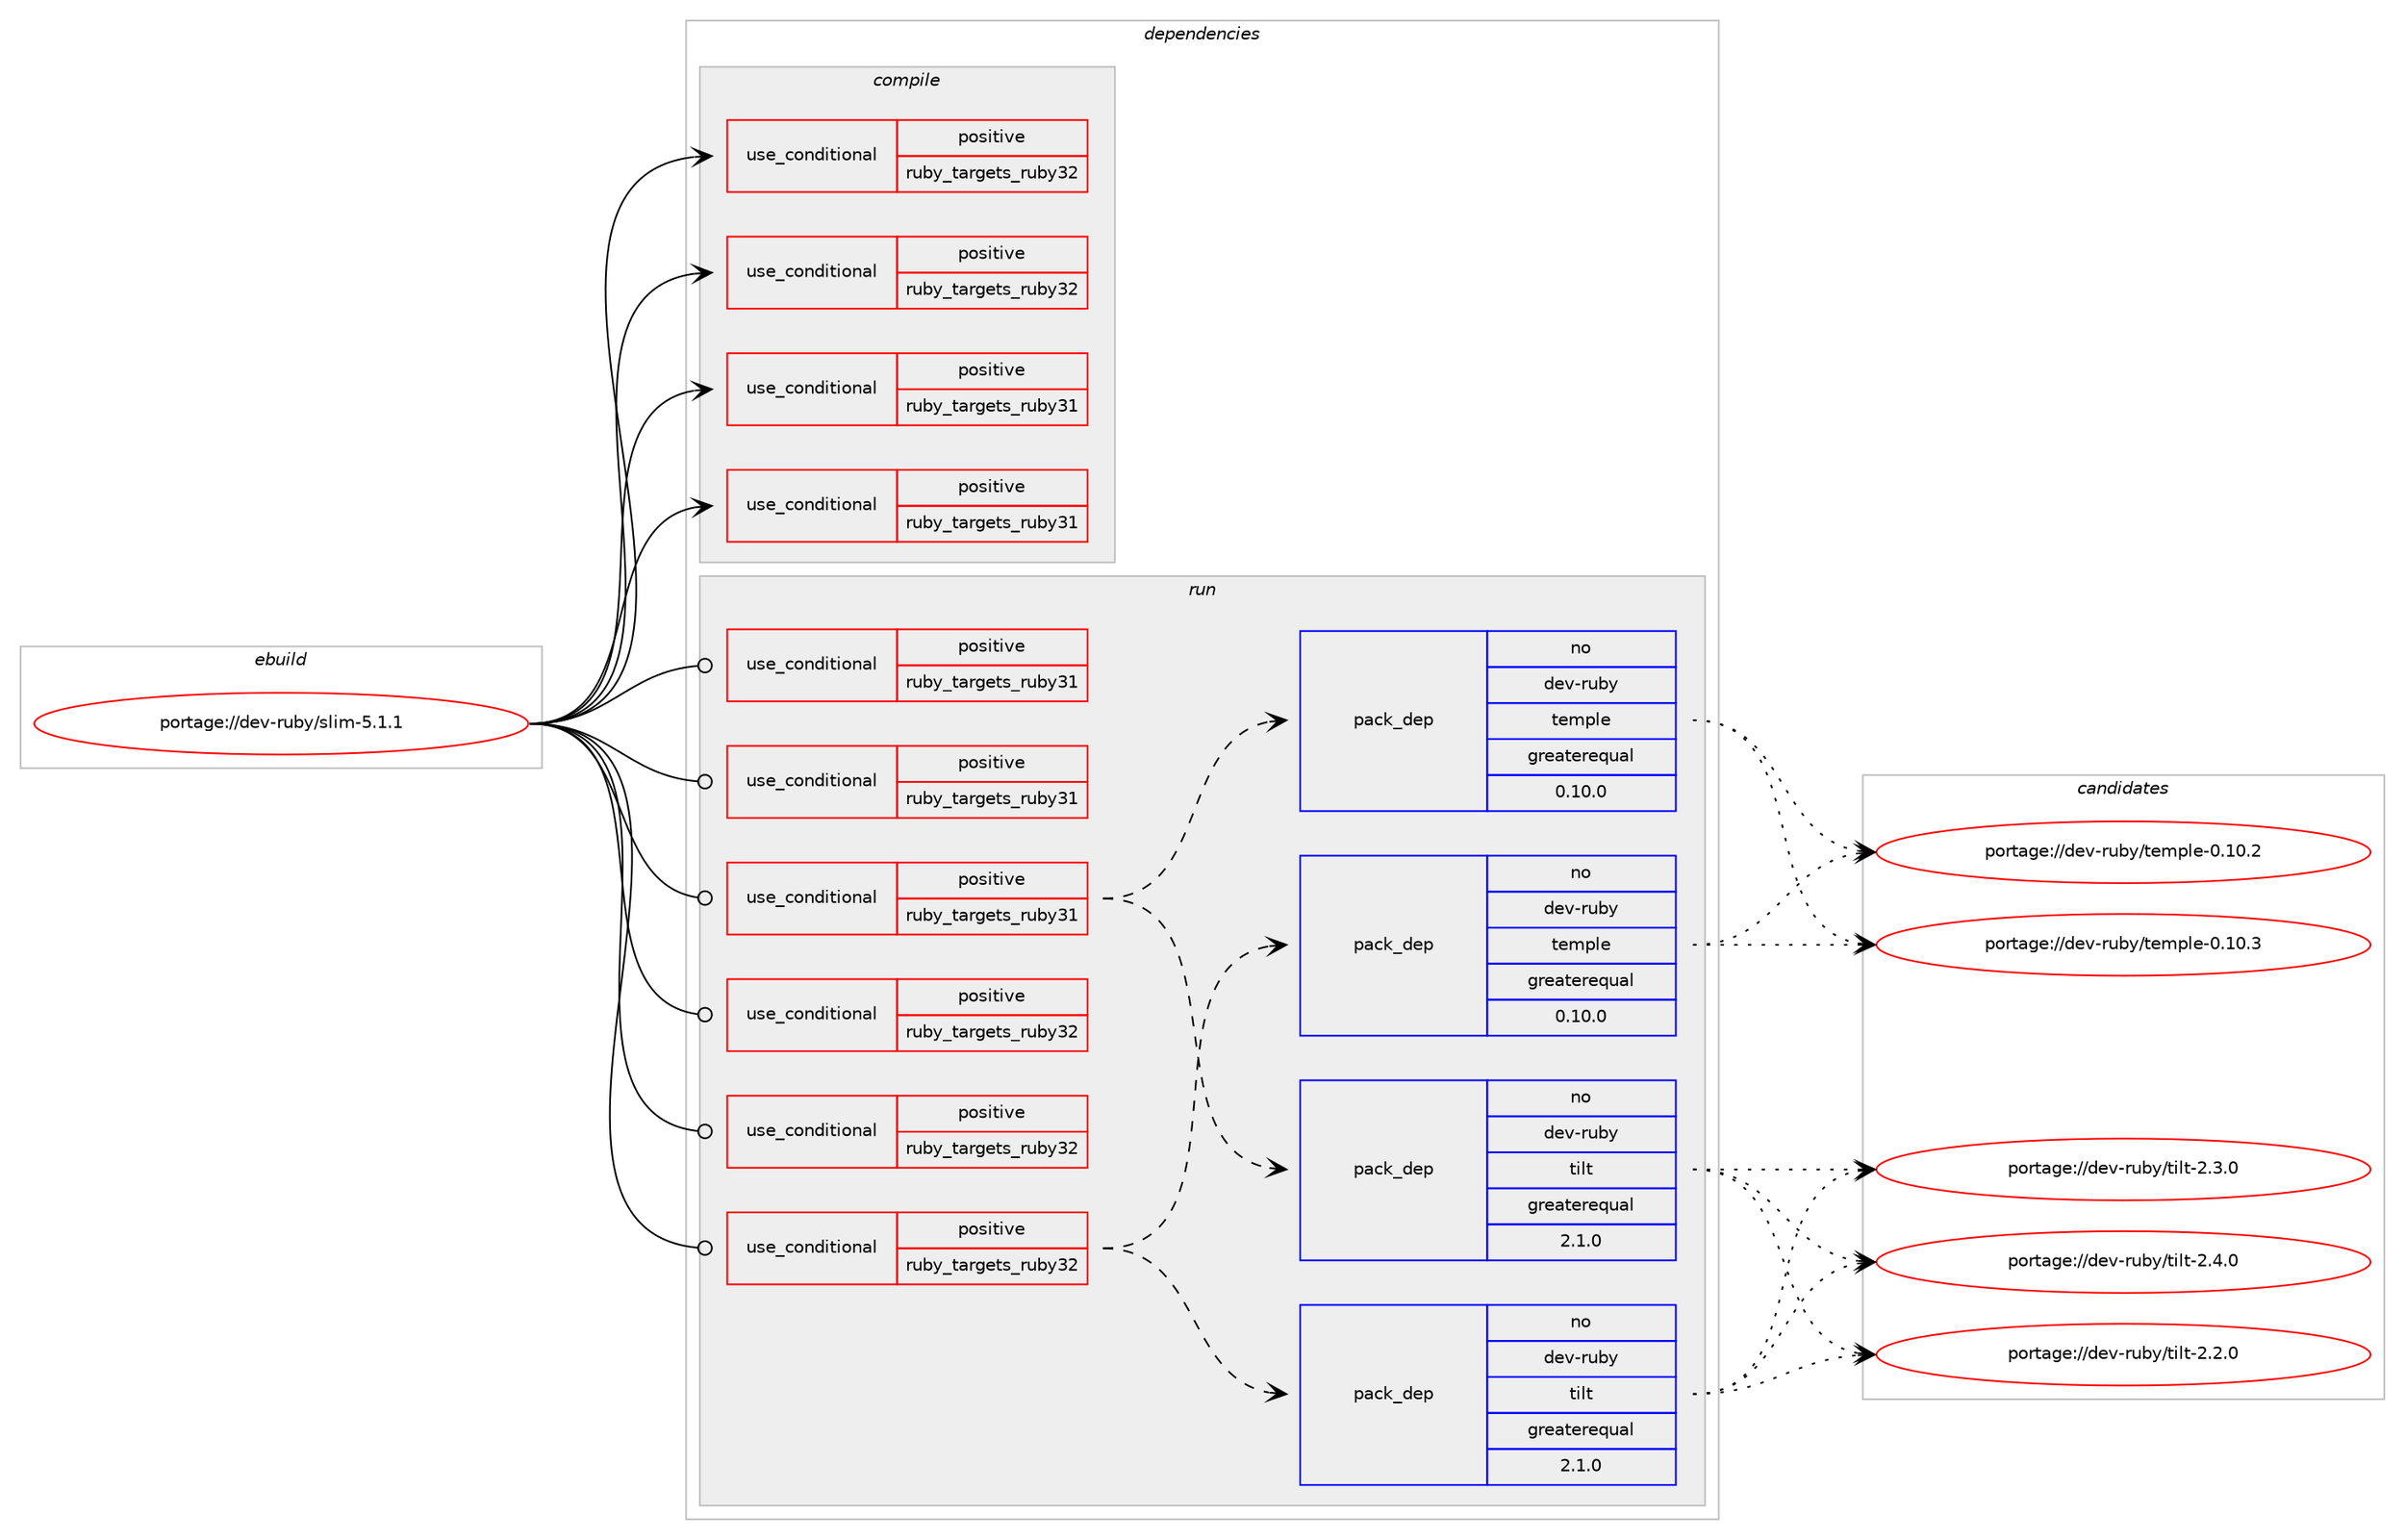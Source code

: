 digraph prolog {

# *************
# Graph options
# *************

newrank=true;
concentrate=true;
compound=true;
graph [rankdir=LR,fontname=Helvetica,fontsize=10,ranksep=1.5];#, ranksep=2.5, nodesep=0.2];
edge  [arrowhead=vee];
node  [fontname=Helvetica,fontsize=10];

# **********
# The ebuild
# **********

subgraph cluster_leftcol {
color=gray;
rank=same;
label=<<i>ebuild</i>>;
id [label="portage://dev-ruby/slim-5.1.1", color=red, width=4, href="../dev-ruby/slim-5.1.1.svg"];
}

# ****************
# The dependencies
# ****************

subgraph cluster_midcol {
color=gray;
label=<<i>dependencies</i>>;
subgraph cluster_compile {
fillcolor="#eeeeee";
style=filled;
label=<<i>compile</i>>;
subgraph cond55361 {
dependency104360 [label=<<TABLE BORDER="0" CELLBORDER="1" CELLSPACING="0" CELLPADDING="4"><TR><TD ROWSPAN="3" CELLPADDING="10">use_conditional</TD></TR><TR><TD>positive</TD></TR><TR><TD>ruby_targets_ruby31</TD></TR></TABLE>>, shape=none, color=red];
# *** BEGIN UNKNOWN DEPENDENCY TYPE (TODO) ***
# dependency104360 -> package_dependency(portage://dev-ruby/slim-5.1.1,install,no,dev-lang,ruby,none,[,,],[slot(3.1)],[])
# *** END UNKNOWN DEPENDENCY TYPE (TODO) ***

}
id:e -> dependency104360:w [weight=20,style="solid",arrowhead="vee"];
subgraph cond55362 {
dependency104361 [label=<<TABLE BORDER="0" CELLBORDER="1" CELLSPACING="0" CELLPADDING="4"><TR><TD ROWSPAN="3" CELLPADDING="10">use_conditional</TD></TR><TR><TD>positive</TD></TR><TR><TD>ruby_targets_ruby31</TD></TR></TABLE>>, shape=none, color=red];
# *** BEGIN UNKNOWN DEPENDENCY TYPE (TODO) ***
# dependency104361 -> package_dependency(portage://dev-ruby/slim-5.1.1,install,no,virtual,rubygems,none,[,,],[],[use(enable(ruby_targets_ruby31),negative)])
# *** END UNKNOWN DEPENDENCY TYPE (TODO) ***

}
id:e -> dependency104361:w [weight=20,style="solid",arrowhead="vee"];
subgraph cond55363 {
dependency104362 [label=<<TABLE BORDER="0" CELLBORDER="1" CELLSPACING="0" CELLPADDING="4"><TR><TD ROWSPAN="3" CELLPADDING="10">use_conditional</TD></TR><TR><TD>positive</TD></TR><TR><TD>ruby_targets_ruby32</TD></TR></TABLE>>, shape=none, color=red];
# *** BEGIN UNKNOWN DEPENDENCY TYPE (TODO) ***
# dependency104362 -> package_dependency(portage://dev-ruby/slim-5.1.1,install,no,dev-lang,ruby,none,[,,],[slot(3.2)],[])
# *** END UNKNOWN DEPENDENCY TYPE (TODO) ***

}
id:e -> dependency104362:w [weight=20,style="solid",arrowhead="vee"];
subgraph cond55364 {
dependency104363 [label=<<TABLE BORDER="0" CELLBORDER="1" CELLSPACING="0" CELLPADDING="4"><TR><TD ROWSPAN="3" CELLPADDING="10">use_conditional</TD></TR><TR><TD>positive</TD></TR><TR><TD>ruby_targets_ruby32</TD></TR></TABLE>>, shape=none, color=red];
# *** BEGIN UNKNOWN DEPENDENCY TYPE (TODO) ***
# dependency104363 -> package_dependency(portage://dev-ruby/slim-5.1.1,install,no,virtual,rubygems,none,[,,],[],[use(enable(ruby_targets_ruby32),negative)])
# *** END UNKNOWN DEPENDENCY TYPE (TODO) ***

}
id:e -> dependency104363:w [weight=20,style="solid",arrowhead="vee"];
}
subgraph cluster_compileandrun {
fillcolor="#eeeeee";
style=filled;
label=<<i>compile and run</i>>;
}
subgraph cluster_run {
fillcolor="#eeeeee";
style=filled;
label=<<i>run</i>>;
subgraph cond55365 {
dependency104364 [label=<<TABLE BORDER="0" CELLBORDER="1" CELLSPACING="0" CELLPADDING="4"><TR><TD ROWSPAN="3" CELLPADDING="10">use_conditional</TD></TR><TR><TD>positive</TD></TR><TR><TD>ruby_targets_ruby31</TD></TR></TABLE>>, shape=none, color=red];
# *** BEGIN UNKNOWN DEPENDENCY TYPE (TODO) ***
# dependency104364 -> package_dependency(portage://dev-ruby/slim-5.1.1,run,no,dev-lang,ruby,none,[,,],[slot(3.1)],[])
# *** END UNKNOWN DEPENDENCY TYPE (TODO) ***

}
id:e -> dependency104364:w [weight=20,style="solid",arrowhead="odot"];
subgraph cond55366 {
dependency104365 [label=<<TABLE BORDER="0" CELLBORDER="1" CELLSPACING="0" CELLPADDING="4"><TR><TD ROWSPAN="3" CELLPADDING="10">use_conditional</TD></TR><TR><TD>positive</TD></TR><TR><TD>ruby_targets_ruby31</TD></TR></TABLE>>, shape=none, color=red];
# *** BEGIN UNKNOWN DEPENDENCY TYPE (TODO) ***
# dependency104365 -> package_dependency(portage://dev-ruby/slim-5.1.1,run,no,virtual,rubygems,none,[,,],[],[use(enable(ruby_targets_ruby31),negative)])
# *** END UNKNOWN DEPENDENCY TYPE (TODO) ***

}
id:e -> dependency104365:w [weight=20,style="solid",arrowhead="odot"];
subgraph cond55367 {
dependency104366 [label=<<TABLE BORDER="0" CELLBORDER="1" CELLSPACING="0" CELLPADDING="4"><TR><TD ROWSPAN="3" CELLPADDING="10">use_conditional</TD></TR><TR><TD>positive</TD></TR><TR><TD>ruby_targets_ruby31</TD></TR></TABLE>>, shape=none, color=red];
# *** BEGIN UNKNOWN DEPENDENCY TYPE (TODO) ***
# dependency104366 -> package_dependency(portage://dev-ruby/slim-5.1.1,run,weak,dev-ruby,slim,none,[,,],[slot(5)],[use(enable(ruby_targets_ruby31),negative)])
# *** END UNKNOWN DEPENDENCY TYPE (TODO) ***

subgraph pack47630 {
dependency104367 [label=<<TABLE BORDER="0" CELLBORDER="1" CELLSPACING="0" CELLPADDING="4" WIDTH="220"><TR><TD ROWSPAN="6" CELLPADDING="30">pack_dep</TD></TR><TR><TD WIDTH="110">no</TD></TR><TR><TD>dev-ruby</TD></TR><TR><TD>tilt</TD></TR><TR><TD>greaterequal</TD></TR><TR><TD>2.1.0</TD></TR></TABLE>>, shape=none, color=blue];
}
dependency104366:e -> dependency104367:w [weight=20,style="dashed",arrowhead="vee"];
subgraph pack47631 {
dependency104368 [label=<<TABLE BORDER="0" CELLBORDER="1" CELLSPACING="0" CELLPADDING="4" WIDTH="220"><TR><TD ROWSPAN="6" CELLPADDING="30">pack_dep</TD></TR><TR><TD WIDTH="110">no</TD></TR><TR><TD>dev-ruby</TD></TR><TR><TD>temple</TD></TR><TR><TD>greaterequal</TD></TR><TR><TD>0.10.0</TD></TR></TABLE>>, shape=none, color=blue];
}
dependency104366:e -> dependency104368:w [weight=20,style="dashed",arrowhead="vee"];
}
id:e -> dependency104366:w [weight=20,style="solid",arrowhead="odot"];
subgraph cond55368 {
dependency104369 [label=<<TABLE BORDER="0" CELLBORDER="1" CELLSPACING="0" CELLPADDING="4"><TR><TD ROWSPAN="3" CELLPADDING="10">use_conditional</TD></TR><TR><TD>positive</TD></TR><TR><TD>ruby_targets_ruby32</TD></TR></TABLE>>, shape=none, color=red];
# *** BEGIN UNKNOWN DEPENDENCY TYPE (TODO) ***
# dependency104369 -> package_dependency(portage://dev-ruby/slim-5.1.1,run,no,dev-lang,ruby,none,[,,],[slot(3.2)],[])
# *** END UNKNOWN DEPENDENCY TYPE (TODO) ***

}
id:e -> dependency104369:w [weight=20,style="solid",arrowhead="odot"];
subgraph cond55369 {
dependency104370 [label=<<TABLE BORDER="0" CELLBORDER="1" CELLSPACING="0" CELLPADDING="4"><TR><TD ROWSPAN="3" CELLPADDING="10">use_conditional</TD></TR><TR><TD>positive</TD></TR><TR><TD>ruby_targets_ruby32</TD></TR></TABLE>>, shape=none, color=red];
# *** BEGIN UNKNOWN DEPENDENCY TYPE (TODO) ***
# dependency104370 -> package_dependency(portage://dev-ruby/slim-5.1.1,run,no,virtual,rubygems,none,[,,],[],[use(enable(ruby_targets_ruby32),negative)])
# *** END UNKNOWN DEPENDENCY TYPE (TODO) ***

}
id:e -> dependency104370:w [weight=20,style="solid",arrowhead="odot"];
subgraph cond55370 {
dependency104371 [label=<<TABLE BORDER="0" CELLBORDER="1" CELLSPACING="0" CELLPADDING="4"><TR><TD ROWSPAN="3" CELLPADDING="10">use_conditional</TD></TR><TR><TD>positive</TD></TR><TR><TD>ruby_targets_ruby32</TD></TR></TABLE>>, shape=none, color=red];
# *** BEGIN UNKNOWN DEPENDENCY TYPE (TODO) ***
# dependency104371 -> package_dependency(portage://dev-ruby/slim-5.1.1,run,weak,dev-ruby,slim,none,[,,],[slot(5)],[use(enable(ruby_targets_ruby32),negative)])
# *** END UNKNOWN DEPENDENCY TYPE (TODO) ***

subgraph pack47632 {
dependency104372 [label=<<TABLE BORDER="0" CELLBORDER="1" CELLSPACING="0" CELLPADDING="4" WIDTH="220"><TR><TD ROWSPAN="6" CELLPADDING="30">pack_dep</TD></TR><TR><TD WIDTH="110">no</TD></TR><TR><TD>dev-ruby</TD></TR><TR><TD>tilt</TD></TR><TR><TD>greaterequal</TD></TR><TR><TD>2.1.0</TD></TR></TABLE>>, shape=none, color=blue];
}
dependency104371:e -> dependency104372:w [weight=20,style="dashed",arrowhead="vee"];
subgraph pack47633 {
dependency104373 [label=<<TABLE BORDER="0" CELLBORDER="1" CELLSPACING="0" CELLPADDING="4" WIDTH="220"><TR><TD ROWSPAN="6" CELLPADDING="30">pack_dep</TD></TR><TR><TD WIDTH="110">no</TD></TR><TR><TD>dev-ruby</TD></TR><TR><TD>temple</TD></TR><TR><TD>greaterequal</TD></TR><TR><TD>0.10.0</TD></TR></TABLE>>, shape=none, color=blue];
}
dependency104371:e -> dependency104373:w [weight=20,style="dashed",arrowhead="vee"];
}
id:e -> dependency104371:w [weight=20,style="solid",arrowhead="odot"];
}
}

# **************
# The candidates
# **************

subgraph cluster_choices {
rank=same;
color=gray;
label=<<i>candidates</i>>;

subgraph choice47630 {
color=black;
nodesep=1;
choice100101118451141179812147116105108116455046504648 [label="portage://dev-ruby/tilt-2.2.0", color=red, width=4,href="../dev-ruby/tilt-2.2.0.svg"];
choice100101118451141179812147116105108116455046514648 [label="portage://dev-ruby/tilt-2.3.0", color=red, width=4,href="../dev-ruby/tilt-2.3.0.svg"];
choice100101118451141179812147116105108116455046524648 [label="portage://dev-ruby/tilt-2.4.0", color=red, width=4,href="../dev-ruby/tilt-2.4.0.svg"];
dependency104367:e -> choice100101118451141179812147116105108116455046504648:w [style=dotted,weight="100"];
dependency104367:e -> choice100101118451141179812147116105108116455046514648:w [style=dotted,weight="100"];
dependency104367:e -> choice100101118451141179812147116105108116455046524648:w [style=dotted,weight="100"];
}
subgraph choice47631 {
color=black;
nodesep=1;
choice10010111845114117981214711610110911210810145484649484650 [label="portage://dev-ruby/temple-0.10.2", color=red, width=4,href="../dev-ruby/temple-0.10.2.svg"];
choice10010111845114117981214711610110911210810145484649484651 [label="portage://dev-ruby/temple-0.10.3", color=red, width=4,href="../dev-ruby/temple-0.10.3.svg"];
dependency104368:e -> choice10010111845114117981214711610110911210810145484649484650:w [style=dotted,weight="100"];
dependency104368:e -> choice10010111845114117981214711610110911210810145484649484651:w [style=dotted,weight="100"];
}
subgraph choice47632 {
color=black;
nodesep=1;
choice100101118451141179812147116105108116455046504648 [label="portage://dev-ruby/tilt-2.2.0", color=red, width=4,href="../dev-ruby/tilt-2.2.0.svg"];
choice100101118451141179812147116105108116455046514648 [label="portage://dev-ruby/tilt-2.3.0", color=red, width=4,href="../dev-ruby/tilt-2.3.0.svg"];
choice100101118451141179812147116105108116455046524648 [label="portage://dev-ruby/tilt-2.4.0", color=red, width=4,href="../dev-ruby/tilt-2.4.0.svg"];
dependency104372:e -> choice100101118451141179812147116105108116455046504648:w [style=dotted,weight="100"];
dependency104372:e -> choice100101118451141179812147116105108116455046514648:w [style=dotted,weight="100"];
dependency104372:e -> choice100101118451141179812147116105108116455046524648:w [style=dotted,weight="100"];
}
subgraph choice47633 {
color=black;
nodesep=1;
choice10010111845114117981214711610110911210810145484649484650 [label="portage://dev-ruby/temple-0.10.2", color=red, width=4,href="../dev-ruby/temple-0.10.2.svg"];
choice10010111845114117981214711610110911210810145484649484651 [label="portage://dev-ruby/temple-0.10.3", color=red, width=4,href="../dev-ruby/temple-0.10.3.svg"];
dependency104373:e -> choice10010111845114117981214711610110911210810145484649484650:w [style=dotted,weight="100"];
dependency104373:e -> choice10010111845114117981214711610110911210810145484649484651:w [style=dotted,weight="100"];
}
}

}
